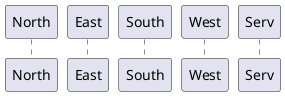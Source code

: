 @startuml UMLseq

participant North order 0
participant East order 10
participant South order 20
participant West order 30
participant Serv order 40



@enduml